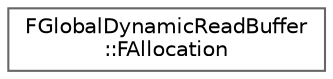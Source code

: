 digraph "Graphical Class Hierarchy"
{
 // INTERACTIVE_SVG=YES
 // LATEX_PDF_SIZE
  bgcolor="transparent";
  edge [fontname=Helvetica,fontsize=10,labelfontname=Helvetica,labelfontsize=10];
  node [fontname=Helvetica,fontsize=10,shape=box,height=0.2,width=0.4];
  rankdir="LR";
  Node0 [id="Node000000",label="FGlobalDynamicReadBuffer\l::FAllocation",height=0.2,width=0.4,color="grey40", fillcolor="white", style="filled",URL="$db/d2a/structFGlobalDynamicReadBuffer_1_1FAllocation.html",tooltip="Information regarding an allocation from this buffer."];
}
